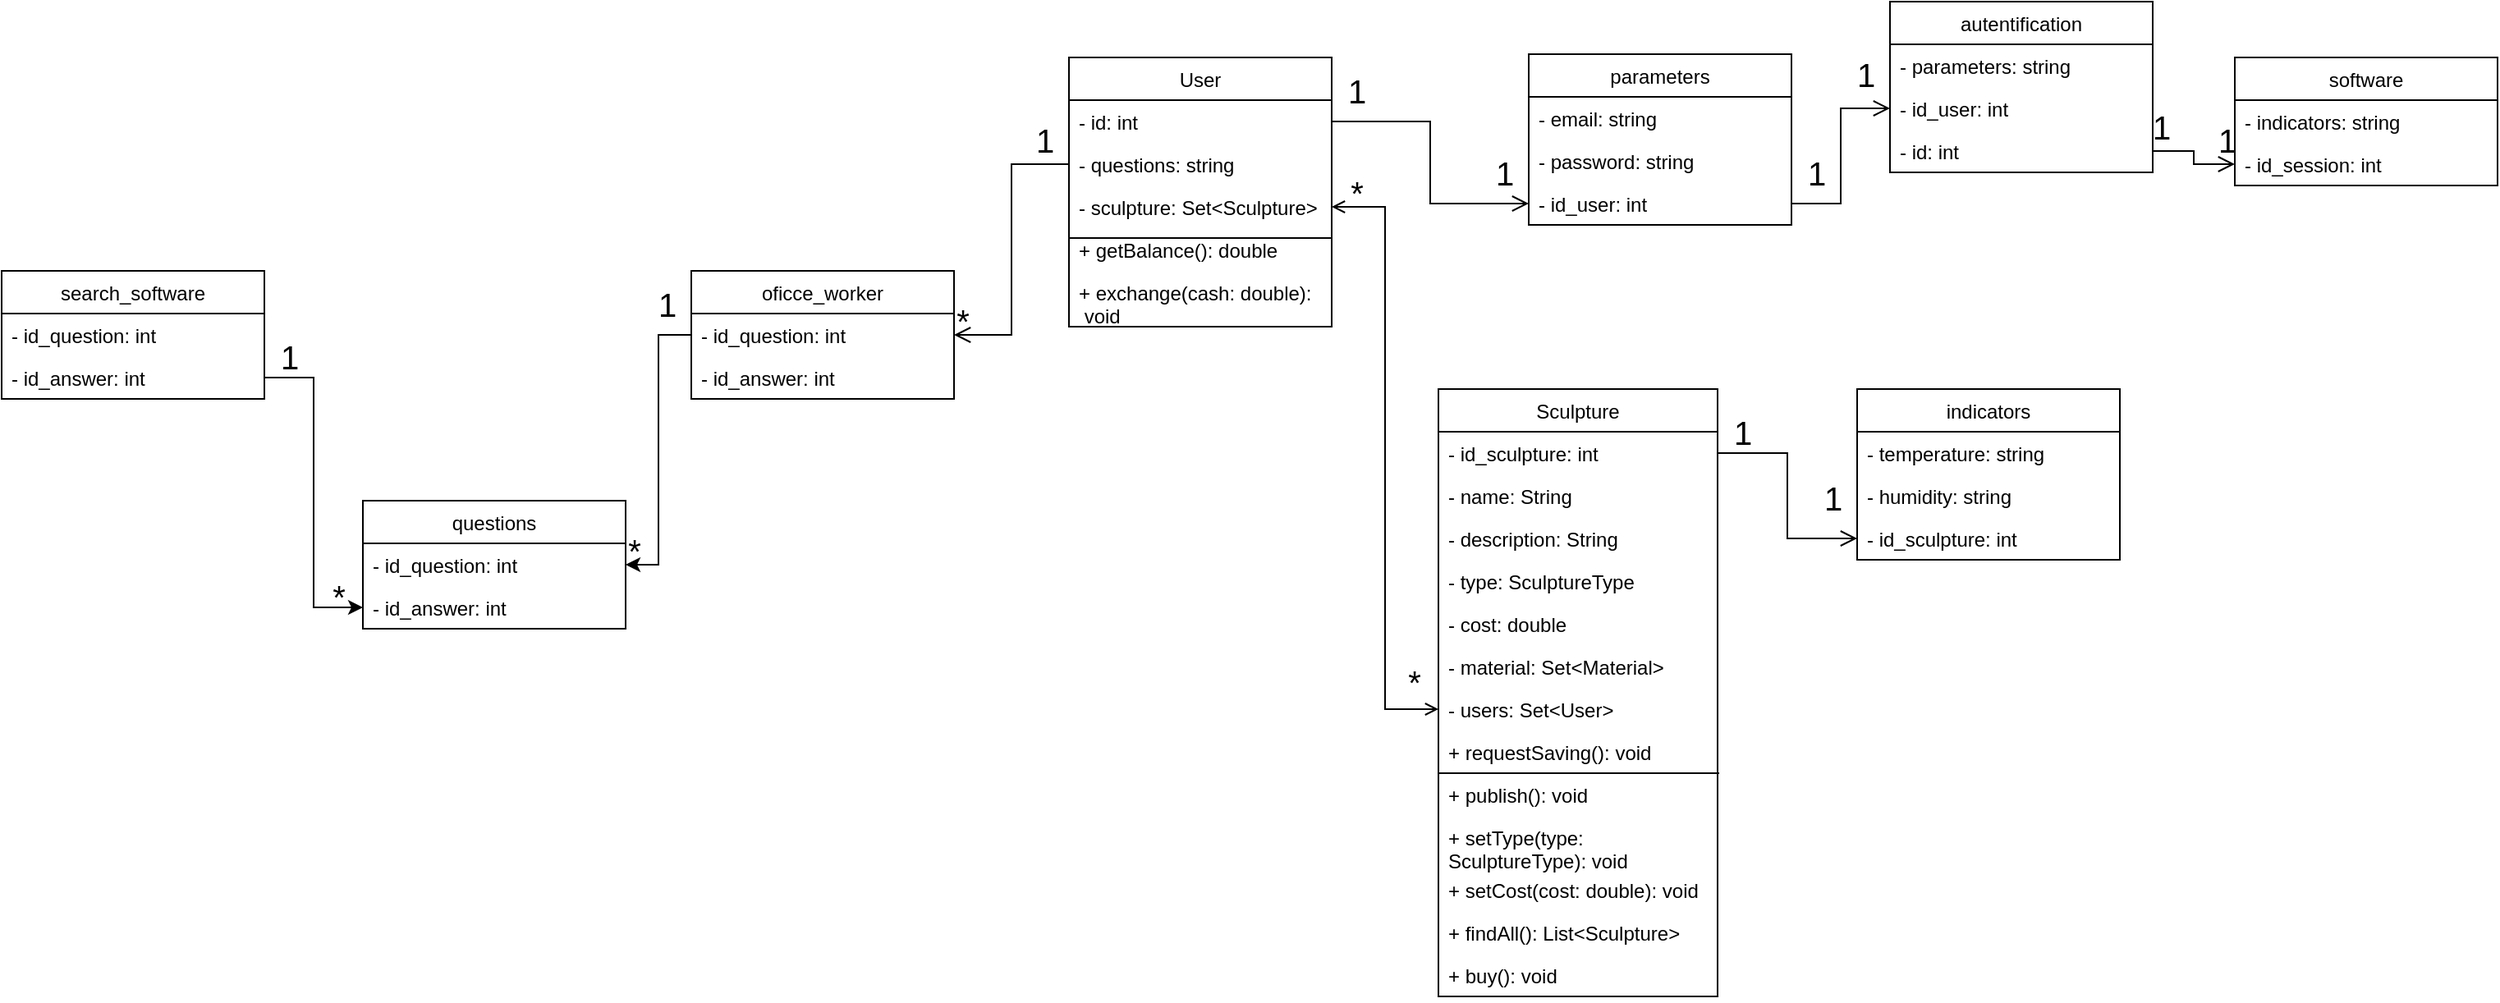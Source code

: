 <mxfile version="20.5.1" type="device"><diagram id="lGyVDXIsh4HG_7UY4qw4" name="Страница 1"><mxGraphModel dx="2636" dy="796" grid="1" gridSize="10" guides="1" tooltips="1" connect="1" arrows="1" fold="1" page="1" pageScale="1" pageWidth="1169" pageHeight="827" math="0" shadow="0"><root><mxCell id="0"/><mxCell id="1" parent="0"/><mxCell id="tQQoNGO00vXwDzldUkH--5" value="oficce_worker" style="swimlane;fontStyle=0;childLayout=stackLayout;horizontal=1;startSize=26;fillColor=none;horizontalStack=0;resizeParent=1;resizeParentMax=0;resizeLast=0;collapsible=1;marginBottom=0;" parent="1" vertex="1"><mxGeometry x="130" y="230" width="160" height="78" as="geometry"/></mxCell><mxCell id="OMbV28bbWA38KjIR-hxm-6" value="- id_question: int" style="text;strokeColor=none;fillColor=none;align=left;verticalAlign=top;spacingLeft=4;spacingRight=4;overflow=hidden;rotatable=0;points=[[0,0.5],[1,0.5]];portConstraint=eastwest;" parent="tQQoNGO00vXwDzldUkH--5" vertex="1"><mxGeometry y="26" width="160" height="26" as="geometry"/></mxCell><mxCell id="tQQoNGO00vXwDzldUkH--6" value="- id_answer: int" style="text;strokeColor=none;fillColor=none;align=left;verticalAlign=top;spacingLeft=4;spacingRight=4;overflow=hidden;rotatable=0;points=[[0,0.5],[1,0.5]];portConstraint=eastwest;" parent="tQQoNGO00vXwDzldUkH--5" vertex="1"><mxGeometry y="52" width="160" height="26" as="geometry"/></mxCell><mxCell id="tQQoNGO00vXwDzldUkH--7" value="User" style="swimlane;fontStyle=0;childLayout=stackLayout;horizontal=1;startSize=26;fillColor=none;horizontalStack=0;resizeParent=1;resizeParentMax=0;resizeLast=0;collapsible=1;marginBottom=0;" parent="1" vertex="1"><mxGeometry x="360" y="100" width="160" height="164" as="geometry"><mxRectangle x="230" y="430" width="60" height="30" as="alternateBounds"/></mxGeometry></mxCell><mxCell id="OMbV28bbWA38KjIR-hxm-7" value="- id: int" style="text;strokeColor=none;fillColor=none;align=left;verticalAlign=top;spacingLeft=4;spacingRight=4;overflow=hidden;rotatable=0;points=[[0,0.5],[1,0.5]];portConstraint=eastwest;" parent="tQQoNGO00vXwDzldUkH--7" vertex="1"><mxGeometry y="26" width="160" height="26" as="geometry"/></mxCell><mxCell id="tQQoNGO00vXwDzldUkH--8" value="- questions: string" style="text;strokeColor=none;fillColor=none;align=left;verticalAlign=top;spacingLeft=4;spacingRight=4;overflow=hidden;rotatable=0;points=[[0,0.5],[1,0.5]];portConstraint=eastwest;" parent="tQQoNGO00vXwDzldUkH--7" vertex="1"><mxGeometry y="52" width="160" height="26" as="geometry"/></mxCell><mxCell id="tQQoNGO00vXwDzldUkH--11" value="- sculpture: Set&lt;Sculpture&gt;" style="text;strokeColor=none;fillColor=none;align=left;verticalAlign=top;spacingLeft=4;spacingRight=4;overflow=hidden;rotatable=0;points=[[0,0.5],[1,0.5]];portConstraint=eastwest;" parent="tQQoNGO00vXwDzldUkH--7" vertex="1"><mxGeometry y="78" width="160" height="26" as="geometry"/></mxCell><mxCell id="OMbV28bbWA38KjIR-hxm-33" value="" style="endArrow=none;html=1;rounded=0;strokeWidth=1;endSize=20;sourcePerimeterSpacing=8;targetPerimeterSpacing=26;" parent="tQQoNGO00vXwDzldUkH--7" edge="1"><mxGeometry width="50" height="50" relative="1" as="geometry"><mxPoint y="110" as="sourcePoint"/><mxPoint x="160" y="110" as="targetPoint"/></mxGeometry></mxCell><mxCell id="OMbV28bbWA38KjIR-hxm-31" value="+ getBalance(): double" style="text;strokeColor=none;fillColor=none;align=left;verticalAlign=top;spacingLeft=4;spacingRight=4;overflow=hidden;rotatable=0;points=[[0,0.5],[1,0.5]];portConstraint=eastwest;" parent="tQQoNGO00vXwDzldUkH--7" vertex="1"><mxGeometry y="104" width="160" height="26" as="geometry"/></mxCell><mxCell id="OMbV28bbWA38KjIR-hxm-32" value="+ exchange(cash: double):&#10; void" style="text;strokeColor=none;fillColor=none;align=left;verticalAlign=top;spacingLeft=4;spacingRight=4;overflow=hidden;rotatable=0;points=[[0,0.5],[1,0.5]];portConstraint=eastwest;" parent="tQQoNGO00vXwDzldUkH--7" vertex="1"><mxGeometry y="130" width="160" height="34" as="geometry"/></mxCell><mxCell id="tQQoNGO00vXwDzldUkH--14" value="Sculpture" style="swimlane;fontStyle=0;childLayout=stackLayout;horizontal=1;startSize=26;fillColor=none;horizontalStack=0;resizeParent=1;resizeParentMax=0;resizeLast=0;collapsible=1;marginBottom=0;" parent="1" vertex="1"><mxGeometry x="585" y="302" width="170" height="370" as="geometry"/></mxCell><mxCell id="0WHqgvxk118_UcBm4AQc-21" value="- id_sculpture: int" style="text;strokeColor=none;fillColor=none;align=left;verticalAlign=top;spacingLeft=4;spacingRight=4;overflow=hidden;rotatable=0;points=[[0,0.5],[1,0.5]];portConstraint=eastwest;" parent="tQQoNGO00vXwDzldUkH--14" vertex="1"><mxGeometry y="26" width="170" height="26" as="geometry"/></mxCell><mxCell id="tQQoNGO00vXwDzldUkH--15" value="- name: String" style="text;strokeColor=none;fillColor=none;align=left;verticalAlign=top;spacingLeft=4;spacingRight=4;overflow=hidden;rotatable=0;points=[[0,0.5],[1,0.5]];portConstraint=eastwest;" parent="tQQoNGO00vXwDzldUkH--14" vertex="1"><mxGeometry y="52" width="170" height="26" as="geometry"/></mxCell><mxCell id="tQQoNGO00vXwDzldUkH--16" value="- description: String" style="text;strokeColor=none;fillColor=none;align=left;verticalAlign=top;spacingLeft=4;spacingRight=4;overflow=hidden;rotatable=0;points=[[0,0.5],[1,0.5]];portConstraint=eastwest;" parent="tQQoNGO00vXwDzldUkH--14" vertex="1"><mxGeometry y="78" width="170" height="26" as="geometry"/></mxCell><mxCell id="tQQoNGO00vXwDzldUkH--18" value="- type: SculptureType" style="text;strokeColor=none;fillColor=none;align=left;verticalAlign=top;spacingLeft=4;spacingRight=4;overflow=hidden;rotatable=0;points=[[0,0.5],[1,0.5]];portConstraint=eastwest;" parent="tQQoNGO00vXwDzldUkH--14" vertex="1"><mxGeometry y="104" width="170" height="26" as="geometry"/></mxCell><mxCell id="tQQoNGO00vXwDzldUkH--19" value="- cost: double" style="text;strokeColor=none;fillColor=none;align=left;verticalAlign=top;spacingLeft=4;spacingRight=4;overflow=hidden;rotatable=0;points=[[0,0.5],[1,0.5]];portConstraint=eastwest;" parent="tQQoNGO00vXwDzldUkH--14" vertex="1"><mxGeometry y="130" width="170" height="26" as="geometry"/></mxCell><mxCell id="tQQoNGO00vXwDzldUkH--17" value="- material: Set&lt;Material&gt;" style="text;strokeColor=none;fillColor=none;align=left;verticalAlign=top;spacingLeft=4;spacingRight=4;overflow=hidden;rotatable=0;points=[[0,0.5],[1,0.5]];portConstraint=eastwest;" parent="tQQoNGO00vXwDzldUkH--14" vertex="1"><mxGeometry y="156" width="170" height="26" as="geometry"/></mxCell><mxCell id="OMbV28bbWA38KjIR-hxm-16" value="- users: Set&lt;User&gt;" style="text;strokeColor=none;fillColor=none;align=left;verticalAlign=top;spacingLeft=4;spacingRight=4;overflow=hidden;rotatable=0;points=[[0,0.5],[1,0.5]];portConstraint=eastwest;" parent="tQQoNGO00vXwDzldUkH--14" vertex="1"><mxGeometry y="182" width="170" height="26" as="geometry"/></mxCell><mxCell id="OMbV28bbWA38KjIR-hxm-34" value="" style="endArrow=none;html=1;rounded=0;strokeWidth=1;endSize=20;sourcePerimeterSpacing=8;targetPerimeterSpacing=26;" parent="tQQoNGO00vXwDzldUkH--14" edge="1"><mxGeometry width="50" height="50" relative="1" as="geometry"><mxPoint y="234" as="sourcePoint"/><mxPoint x="171" y="234" as="targetPoint"/></mxGeometry></mxCell><mxCell id="OMbV28bbWA38KjIR-hxm-24" value="+ requestSaving(): void&#10;" style="text;strokeColor=none;fillColor=none;align=left;verticalAlign=top;spacingLeft=4;spacingRight=4;overflow=hidden;rotatable=0;points=[[0,0.5],[1,0.5]];portConstraint=eastwest;" parent="tQQoNGO00vXwDzldUkH--14" vertex="1"><mxGeometry y="208" width="170" height="26" as="geometry"/></mxCell><mxCell id="OMbV28bbWA38KjIR-hxm-27" value="+ publish(): void" style="text;strokeColor=none;fillColor=none;align=left;verticalAlign=top;spacingLeft=4;spacingRight=4;overflow=hidden;rotatable=0;points=[[0,0.5],[1,0.5]];portConstraint=eastwest;" parent="tQQoNGO00vXwDzldUkH--14" vertex="1"><mxGeometry y="234" width="170" height="26" as="geometry"/></mxCell><mxCell id="OMbV28bbWA38KjIR-hxm-28" value="+ setType(type:&#10;SculptureType): void" style="text;strokeColor=none;fillColor=none;align=left;verticalAlign=top;spacingLeft=4;spacingRight=4;overflow=hidden;rotatable=0;points=[[0,0.5],[1,0.5]];portConstraint=eastwest;" parent="tQQoNGO00vXwDzldUkH--14" vertex="1"><mxGeometry y="260" width="170" height="32" as="geometry"/></mxCell><mxCell id="OMbV28bbWA38KjIR-hxm-29" value="+ setCost(cost: double): void" style="text;strokeColor=none;fillColor=none;align=left;verticalAlign=top;spacingLeft=4;spacingRight=4;overflow=hidden;rotatable=0;points=[[0,0.5],[1,0.5]];portConstraint=eastwest;" parent="tQQoNGO00vXwDzldUkH--14" vertex="1"><mxGeometry y="292" width="170" height="26" as="geometry"/></mxCell><mxCell id="OMbV28bbWA38KjIR-hxm-20" value="+ findAll(): List&lt;Sculpture&gt;" style="text;strokeColor=none;fillColor=none;align=left;verticalAlign=top;spacingLeft=4;spacingRight=4;overflow=hidden;rotatable=0;points=[[0,0.5],[1,0.5]];portConstraint=eastwest;" parent="tQQoNGO00vXwDzldUkH--14" vertex="1"><mxGeometry y="318" width="170" height="26" as="geometry"/></mxCell><mxCell id="OMbV28bbWA38KjIR-hxm-30" value="+ buy(): void" style="text;strokeColor=none;fillColor=none;align=left;verticalAlign=top;spacingLeft=4;spacingRight=4;overflow=hidden;rotatable=0;points=[[0,0.5],[1,0.5]];portConstraint=eastwest;" parent="tQQoNGO00vXwDzldUkH--14" vertex="1"><mxGeometry y="344" width="170" height="26" as="geometry"/></mxCell><mxCell id="tQQoNGO00vXwDzldUkH--29" value="1" style="text;html=1;align=center;verticalAlign=middle;resizable=0;points=[];autosize=1;strokeColor=none;fillColor=none;fontSize=20;" parent="1" vertex="1"><mxGeometry x="330" y="130" width="30" height="40" as="geometry"/></mxCell><mxCell id="tQQoNGO00vXwDzldUkH--30" value="*" style="text;html=1;align=center;verticalAlign=middle;resizable=0;points=[];autosize=1;strokeColor=none;fillColor=none;fontSize=20;" parent="1" vertex="1"><mxGeometry x="280" y="240" width="30" height="40" as="geometry"/></mxCell><mxCell id="0WHqgvxk118_UcBm4AQc-1" value="questions" style="swimlane;fontStyle=0;childLayout=stackLayout;horizontal=1;startSize=26;fillColor=none;horizontalStack=0;resizeParent=1;resizeParentMax=0;resizeLast=0;collapsible=1;marginBottom=0;" parent="1" vertex="1"><mxGeometry x="-70" y="370" width="160" height="78" as="geometry"/></mxCell><mxCell id="0WHqgvxk118_UcBm4AQc-2" value="- id_question: int" style="text;strokeColor=none;fillColor=none;align=left;verticalAlign=top;spacingLeft=4;spacingRight=4;overflow=hidden;rotatable=0;points=[[0,0.5],[1,0.5]];portConstraint=eastwest;" parent="0WHqgvxk118_UcBm4AQc-1" vertex="1"><mxGeometry y="26" width="160" height="26" as="geometry"/></mxCell><mxCell id="0WHqgvxk118_UcBm4AQc-3" value="- id_answer: int" style="text;strokeColor=none;fillColor=none;align=left;verticalAlign=top;spacingLeft=4;spacingRight=4;overflow=hidden;rotatable=0;points=[[0,0.5],[1,0.5]];portConstraint=eastwest;" parent="0WHqgvxk118_UcBm4AQc-1" vertex="1"><mxGeometry y="52" width="160" height="26" as="geometry"/></mxCell><mxCell id="0WHqgvxk118_UcBm4AQc-5" value="search_software" style="swimlane;fontStyle=0;childLayout=stackLayout;horizontal=1;startSize=26;fillColor=none;horizontalStack=0;resizeParent=1;resizeParentMax=0;resizeLast=0;collapsible=1;marginBottom=0;" parent="1" vertex="1"><mxGeometry x="-290" y="230" width="160" height="78" as="geometry"/></mxCell><mxCell id="0WHqgvxk118_UcBm4AQc-6" value="- id_question: int" style="text;strokeColor=none;fillColor=none;align=left;verticalAlign=top;spacingLeft=4;spacingRight=4;overflow=hidden;rotatable=0;points=[[0,0.5],[1,0.5]];portConstraint=eastwest;" parent="0WHqgvxk118_UcBm4AQc-5" vertex="1"><mxGeometry y="26" width="160" height="26" as="geometry"/></mxCell><mxCell id="0WHqgvxk118_UcBm4AQc-7" value="- id_answer: int" style="text;strokeColor=none;fillColor=none;align=left;verticalAlign=top;spacingLeft=4;spacingRight=4;overflow=hidden;rotatable=0;points=[[0,0.5],[1,0.5]];portConstraint=eastwest;" parent="0WHqgvxk118_UcBm4AQc-5" vertex="1"><mxGeometry y="52" width="160" height="26" as="geometry"/></mxCell><mxCell id="0WHqgvxk118_UcBm4AQc-9" style="edgeStyle=orthogonalEdgeStyle;rounded=0;orthogonalLoop=1;jettySize=auto;html=1;entryX=0;entryY=0.5;entryDx=0;entryDy=0;" parent="1" source="0WHqgvxk118_UcBm4AQc-7" target="0WHqgvxk118_UcBm4AQc-3" edge="1"><mxGeometry relative="1" as="geometry"/></mxCell><mxCell id="0WHqgvxk118_UcBm4AQc-10" style="edgeStyle=orthogonalEdgeStyle;rounded=0;orthogonalLoop=1;jettySize=auto;html=1;entryX=1;entryY=0.5;entryDx=0;entryDy=0;exitX=0;exitY=0.5;exitDx=0;exitDy=0;" parent="1" source="OMbV28bbWA38KjIR-hxm-6" target="0WHqgvxk118_UcBm4AQc-2" edge="1"><mxGeometry relative="1" as="geometry"/></mxCell><mxCell id="0WHqgvxk118_UcBm4AQc-11" value="1" style="text;html=1;align=center;verticalAlign=middle;resizable=0;points=[];autosize=1;strokeColor=none;fillColor=none;fontSize=20;" parent="1" vertex="1"><mxGeometry x="100" y="230" width="30" height="40" as="geometry"/></mxCell><mxCell id="0WHqgvxk118_UcBm4AQc-12" value="*" style="text;html=1;align=center;verticalAlign=middle;resizable=0;points=[];autosize=1;strokeColor=none;fillColor=none;fontSize=20;" parent="1" vertex="1"><mxGeometry x="80" y="380" width="30" height="40" as="geometry"/></mxCell><mxCell id="0WHqgvxk118_UcBm4AQc-13" value="*" style="text;html=1;align=center;verticalAlign=middle;resizable=0;points=[];autosize=1;strokeColor=none;fillColor=none;fontSize=20;" parent="1" vertex="1"><mxGeometry x="-100" y="408" width="30" height="40" as="geometry"/></mxCell><mxCell id="0WHqgvxk118_UcBm4AQc-14" value="1" style="text;html=1;align=center;verticalAlign=middle;resizable=0;points=[];autosize=1;strokeColor=none;fillColor=none;fontSize=20;" parent="1" vertex="1"><mxGeometry x="-130" y="262" width="30" height="40" as="geometry"/></mxCell><mxCell id="0WHqgvxk118_UcBm4AQc-15" style="edgeStyle=orthogonalEdgeStyle;rounded=0;orthogonalLoop=1;jettySize=auto;html=1;entryX=0;entryY=0.5;entryDx=0;entryDy=0;endArrow=open;endFill=0;startArrow=open;startFill=0;" parent="1" source="tQQoNGO00vXwDzldUkH--11" target="OMbV28bbWA38KjIR-hxm-16" edge="1"><mxGeometry relative="1" as="geometry"/></mxCell><mxCell id="0WHqgvxk118_UcBm4AQc-16" value="indicators" style="swimlane;fontStyle=0;childLayout=stackLayout;horizontal=1;startSize=26;fillColor=none;horizontalStack=0;resizeParent=1;resizeParentMax=0;resizeLast=0;collapsible=1;marginBottom=0;" parent="1" vertex="1"><mxGeometry x="840" y="302" width="160" height="104" as="geometry"/></mxCell><mxCell id="0WHqgvxk118_UcBm4AQc-17" value="- temperature: string" style="text;strokeColor=none;fillColor=none;align=left;verticalAlign=top;spacingLeft=4;spacingRight=4;overflow=hidden;rotatable=0;points=[[0,0.5],[1,0.5]];portConstraint=eastwest;" parent="0WHqgvxk118_UcBm4AQc-16" vertex="1"><mxGeometry y="26" width="160" height="26" as="geometry"/></mxCell><mxCell id="0WHqgvxk118_UcBm4AQc-18" value="- humidity: string" style="text;strokeColor=none;fillColor=none;align=left;verticalAlign=top;spacingLeft=4;spacingRight=4;overflow=hidden;rotatable=0;points=[[0,0.5],[1,0.5]];portConstraint=eastwest;" parent="0WHqgvxk118_UcBm4AQc-16" vertex="1"><mxGeometry y="52" width="160" height="26" as="geometry"/></mxCell><mxCell id="0WHqgvxk118_UcBm4AQc-19" value="- id_sculpture: int" style="text;strokeColor=none;fillColor=none;align=left;verticalAlign=top;spacingLeft=4;spacingRight=4;overflow=hidden;rotatable=0;points=[[0,0.5],[1,0.5]];portConstraint=eastwest;" parent="0WHqgvxk118_UcBm4AQc-16" vertex="1"><mxGeometry y="78" width="160" height="26" as="geometry"/></mxCell><mxCell id="0WHqgvxk118_UcBm4AQc-22" style="edgeStyle=orthogonalEdgeStyle;rounded=0;orthogonalLoop=1;jettySize=auto;html=1;entryX=0;entryY=0.5;entryDx=0;entryDy=0;startArrow=none;startFill=0;endArrow=open;endFill=0;endSize=8;" parent="1" source="0WHqgvxk118_UcBm4AQc-21" target="0WHqgvxk118_UcBm4AQc-19" edge="1"><mxGeometry relative="1" as="geometry"/></mxCell><mxCell id="0WHqgvxk118_UcBm4AQc-23" value="parameters" style="swimlane;fontStyle=0;childLayout=stackLayout;horizontal=1;startSize=26;fillColor=none;horizontalStack=0;resizeParent=1;resizeParentMax=0;resizeLast=0;collapsible=1;marginBottom=0;" parent="1" vertex="1"><mxGeometry x="640" y="98" width="160" height="104" as="geometry"/></mxCell><mxCell id="0WHqgvxk118_UcBm4AQc-24" value="- email: string" style="text;strokeColor=none;fillColor=none;align=left;verticalAlign=top;spacingLeft=4;spacingRight=4;overflow=hidden;rotatable=0;points=[[0,0.5],[1,0.5]];portConstraint=eastwest;" parent="0WHqgvxk118_UcBm4AQc-23" vertex="1"><mxGeometry y="26" width="160" height="26" as="geometry"/></mxCell><mxCell id="0WHqgvxk118_UcBm4AQc-25" value="- password: string" style="text;strokeColor=none;fillColor=none;align=left;verticalAlign=top;spacingLeft=4;spacingRight=4;overflow=hidden;rotatable=0;points=[[0,0.5],[1,0.5]];portConstraint=eastwest;" parent="0WHqgvxk118_UcBm4AQc-23" vertex="1"><mxGeometry y="52" width="160" height="26" as="geometry"/></mxCell><mxCell id="0WHqgvxk118_UcBm4AQc-26" value="- id_user: int" style="text;strokeColor=none;fillColor=none;align=left;verticalAlign=top;spacingLeft=4;spacingRight=4;overflow=hidden;rotatable=0;points=[[0,0.5],[1,0.5]];portConstraint=eastwest;" parent="0WHqgvxk118_UcBm4AQc-23" vertex="1"><mxGeometry y="78" width="160" height="26" as="geometry"/></mxCell><mxCell id="0WHqgvxk118_UcBm4AQc-27" value="autentification" style="swimlane;fontStyle=0;childLayout=stackLayout;horizontal=1;startSize=26;fillColor=none;horizontalStack=0;resizeParent=1;resizeParentMax=0;resizeLast=0;collapsible=1;marginBottom=0;" parent="1" vertex="1"><mxGeometry x="860" y="66" width="160" height="104" as="geometry"/></mxCell><mxCell id="0WHqgvxk118_UcBm4AQc-28" value="- parameters: string" style="text;strokeColor=none;fillColor=none;align=left;verticalAlign=top;spacingLeft=4;spacingRight=4;overflow=hidden;rotatable=0;points=[[0,0.5],[1,0.5]];portConstraint=eastwest;" parent="0WHqgvxk118_UcBm4AQc-27" vertex="1"><mxGeometry y="26" width="160" height="26" as="geometry"/></mxCell><mxCell id="0WHqgvxk118_UcBm4AQc-29" value="- id_user: int" style="text;strokeColor=none;fillColor=none;align=left;verticalAlign=top;spacingLeft=4;spacingRight=4;overflow=hidden;rotatable=0;points=[[0,0.5],[1,0.5]];portConstraint=eastwest;" parent="0WHqgvxk118_UcBm4AQc-27" vertex="1"><mxGeometry y="52" width="160" height="26" as="geometry"/></mxCell><mxCell id="0WHqgvxk118_UcBm4AQc-30" value="- id: int" style="text;strokeColor=none;fillColor=none;align=left;verticalAlign=top;spacingLeft=4;spacingRight=4;overflow=hidden;rotatable=0;points=[[0,0.5],[1,0.5]];portConstraint=eastwest;" parent="0WHqgvxk118_UcBm4AQc-27" vertex="1"><mxGeometry y="78" width="160" height="26" as="geometry"/></mxCell><mxCell id="0WHqgvxk118_UcBm4AQc-31" value="software" style="swimlane;fontStyle=0;childLayout=stackLayout;horizontal=1;startSize=26;fillColor=none;horizontalStack=0;resizeParent=1;resizeParentMax=0;resizeLast=0;collapsible=1;marginBottom=0;" parent="1" vertex="1"><mxGeometry x="1070" y="100" width="160" height="78" as="geometry"/></mxCell><mxCell id="0WHqgvxk118_UcBm4AQc-32" value="- indicators: string" style="text;strokeColor=none;fillColor=none;align=left;verticalAlign=top;spacingLeft=4;spacingRight=4;overflow=hidden;rotatable=0;points=[[0,0.5],[1,0.5]];portConstraint=eastwest;" parent="0WHqgvxk118_UcBm4AQc-31" vertex="1"><mxGeometry y="26" width="160" height="26" as="geometry"/></mxCell><mxCell id="0WHqgvxk118_UcBm4AQc-34" value="- id_session: int" style="text;strokeColor=none;fillColor=none;align=left;verticalAlign=top;spacingLeft=4;spacingRight=4;overflow=hidden;rotatable=0;points=[[0,0.5],[1,0.5]];portConstraint=eastwest;" parent="0WHqgvxk118_UcBm4AQc-31" vertex="1"><mxGeometry y="52" width="160" height="26" as="geometry"/></mxCell><mxCell id="0WHqgvxk118_UcBm4AQc-35" style="edgeStyle=orthogonalEdgeStyle;rounded=0;orthogonalLoop=1;jettySize=auto;html=1;startArrow=none;startFill=0;endArrow=open;endFill=0;endSize=8;" parent="1" source="OMbV28bbWA38KjIR-hxm-7" target="0WHqgvxk118_UcBm4AQc-26" edge="1"><mxGeometry relative="1" as="geometry"/></mxCell><mxCell id="0WHqgvxk118_UcBm4AQc-36" style="edgeStyle=orthogonalEdgeStyle;rounded=0;orthogonalLoop=1;jettySize=auto;html=1;startArrow=none;startFill=0;endArrow=open;endFill=0;endSize=8;" parent="1" source="0WHqgvxk118_UcBm4AQc-26" target="0WHqgvxk118_UcBm4AQc-29" edge="1"><mxGeometry relative="1" as="geometry"/></mxCell><mxCell id="0WHqgvxk118_UcBm4AQc-37" style="edgeStyle=orthogonalEdgeStyle;rounded=0;orthogonalLoop=1;jettySize=auto;html=1;startArrow=none;startFill=0;endArrow=open;endFill=0;endSize=8;" parent="1" source="0WHqgvxk118_UcBm4AQc-30" target="0WHqgvxk118_UcBm4AQc-34" edge="1"><mxGeometry relative="1" as="geometry"/></mxCell><mxCell id="0WHqgvxk118_UcBm4AQc-38" value="*" style="text;html=1;align=center;verticalAlign=middle;resizable=0;points=[];autosize=1;strokeColor=none;fillColor=none;fontSize=20;" parent="1" vertex="1"><mxGeometry x="520" y="162" width="30" height="40" as="geometry"/></mxCell><mxCell id="0WHqgvxk118_UcBm4AQc-41" value="*" style="text;html=1;align=center;verticalAlign=middle;resizable=0;points=[];autosize=1;strokeColor=none;fillColor=none;fontSize=20;" parent="1" vertex="1"><mxGeometry x="555" y="460" width="30" height="40" as="geometry"/></mxCell><mxCell id="0WHqgvxk118_UcBm4AQc-43" value="1" style="text;html=1;align=center;verticalAlign=middle;resizable=0;points=[];autosize=1;strokeColor=none;fillColor=none;fontSize=20;" parent="1" vertex="1"><mxGeometry x="755" y="308" width="30" height="40" as="geometry"/></mxCell><mxCell id="0WHqgvxk118_UcBm4AQc-44" value="1" style="text;html=1;align=center;verticalAlign=middle;resizable=0;points=[];autosize=1;strokeColor=none;fillColor=none;fontSize=20;" parent="1" vertex="1"><mxGeometry x="810" y="348" width="30" height="40" as="geometry"/></mxCell><mxCell id="0WHqgvxk118_UcBm4AQc-45" value="1" style="text;html=1;align=center;verticalAlign=middle;resizable=0;points=[];autosize=1;strokeColor=none;fillColor=none;fontSize=20;" parent="1" vertex="1"><mxGeometry x="520" y="100" width="30" height="40" as="geometry"/></mxCell><mxCell id="0WHqgvxk118_UcBm4AQc-46" value="1" style="text;html=1;align=center;verticalAlign=middle;resizable=0;points=[];autosize=1;strokeColor=none;fillColor=none;fontSize=20;" parent="1" vertex="1"><mxGeometry x="610" y="150" width="30" height="40" as="geometry"/></mxCell><mxCell id="0WHqgvxk118_UcBm4AQc-47" value="1" style="text;html=1;align=center;verticalAlign=middle;resizable=0;points=[];autosize=1;strokeColor=none;fillColor=none;fontSize=20;" parent="1" vertex="1"><mxGeometry x="800" y="150" width="30" height="40" as="geometry"/></mxCell><mxCell id="0WHqgvxk118_UcBm4AQc-48" value="1" style="text;html=1;align=center;verticalAlign=middle;resizable=0;points=[];autosize=1;strokeColor=none;fillColor=none;fontSize=20;" parent="1" vertex="1"><mxGeometry x="830" y="90" width="30" height="40" as="geometry"/></mxCell><mxCell id="0WHqgvxk118_UcBm4AQc-49" value="1" style="text;html=1;align=center;verticalAlign=middle;resizable=0;points=[];autosize=1;strokeColor=none;fillColor=none;fontSize=20;" parent="1" vertex="1"><mxGeometry x="1010" y="122" width="30" height="40" as="geometry"/></mxCell><mxCell id="0WHqgvxk118_UcBm4AQc-50" value="1" style="text;html=1;align=center;verticalAlign=middle;resizable=0;points=[];autosize=1;strokeColor=none;fillColor=none;fontSize=20;" parent="1" vertex="1"><mxGeometry x="1050" y="130" width="30" height="40" as="geometry"/></mxCell><mxCell id="0WHqgvxk118_UcBm4AQc-51" style="edgeStyle=orthogonalEdgeStyle;rounded=0;orthogonalLoop=1;jettySize=auto;html=1;startArrow=none;startFill=0;endArrow=open;endFill=0;endSize=8;entryX=1;entryY=0.5;entryDx=0;entryDy=0;" parent="1" source="tQQoNGO00vXwDzldUkH--8" target="OMbV28bbWA38KjIR-hxm-6" edge="1"><mxGeometry relative="1" as="geometry"><mxPoint x="330" y="260" as="targetPoint"/></mxGeometry></mxCell></root></mxGraphModel></diagram></mxfile>